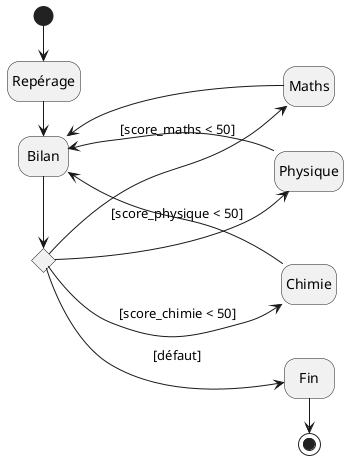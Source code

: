 @startuml
'https://plantuml.com/state-diagram

hide empty description
left to right direction

state choix1 <<choice>>

[*] -> Repérage
Repérage -> Bilan
Bilan -> choix1
choix1 --> Physique : [score_physique < 50]
choix1 --> Chimie : [score_chimie < 50]
choix1 --> Maths : [score_maths < 50]
Physique --> Bilan
Chimie --> Bilan
Maths --> Bilan
choix1 --> Fin : [défaut]
Fin -> [*]

@enduml